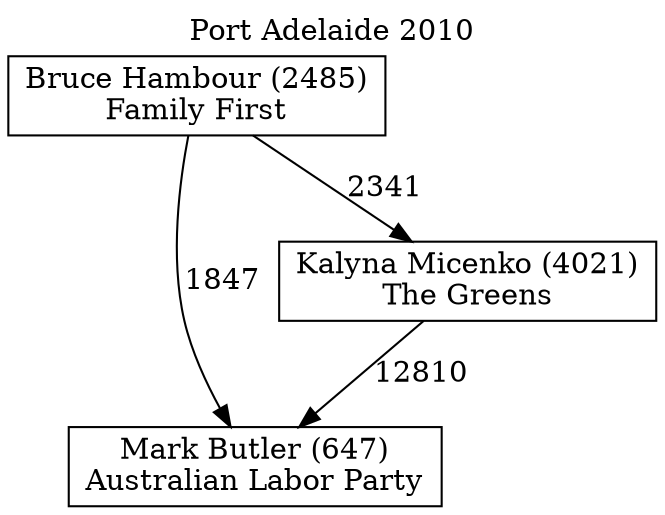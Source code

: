 // House preference flow
digraph "Mark Butler (647)_Port Adelaide_2010" {
	graph [label="Port Adelaide 2010" labelloc=t mclimit=10]
	node [shape=box]
	"Mark Butler (647)" [label="Mark Butler (647)
Australian Labor Party"]
	"Kalyna Micenko (4021)" [label="Kalyna Micenko (4021)
The Greens"]
	"Bruce Hambour (2485)" [label="Bruce Hambour (2485)
Family First"]
	"Kalyna Micenko (4021)" -> "Mark Butler (647)" [label=12810]
	"Bruce Hambour (2485)" -> "Kalyna Micenko (4021)" [label=2341]
	"Bruce Hambour (2485)" -> "Mark Butler (647)" [label=1847]
}
